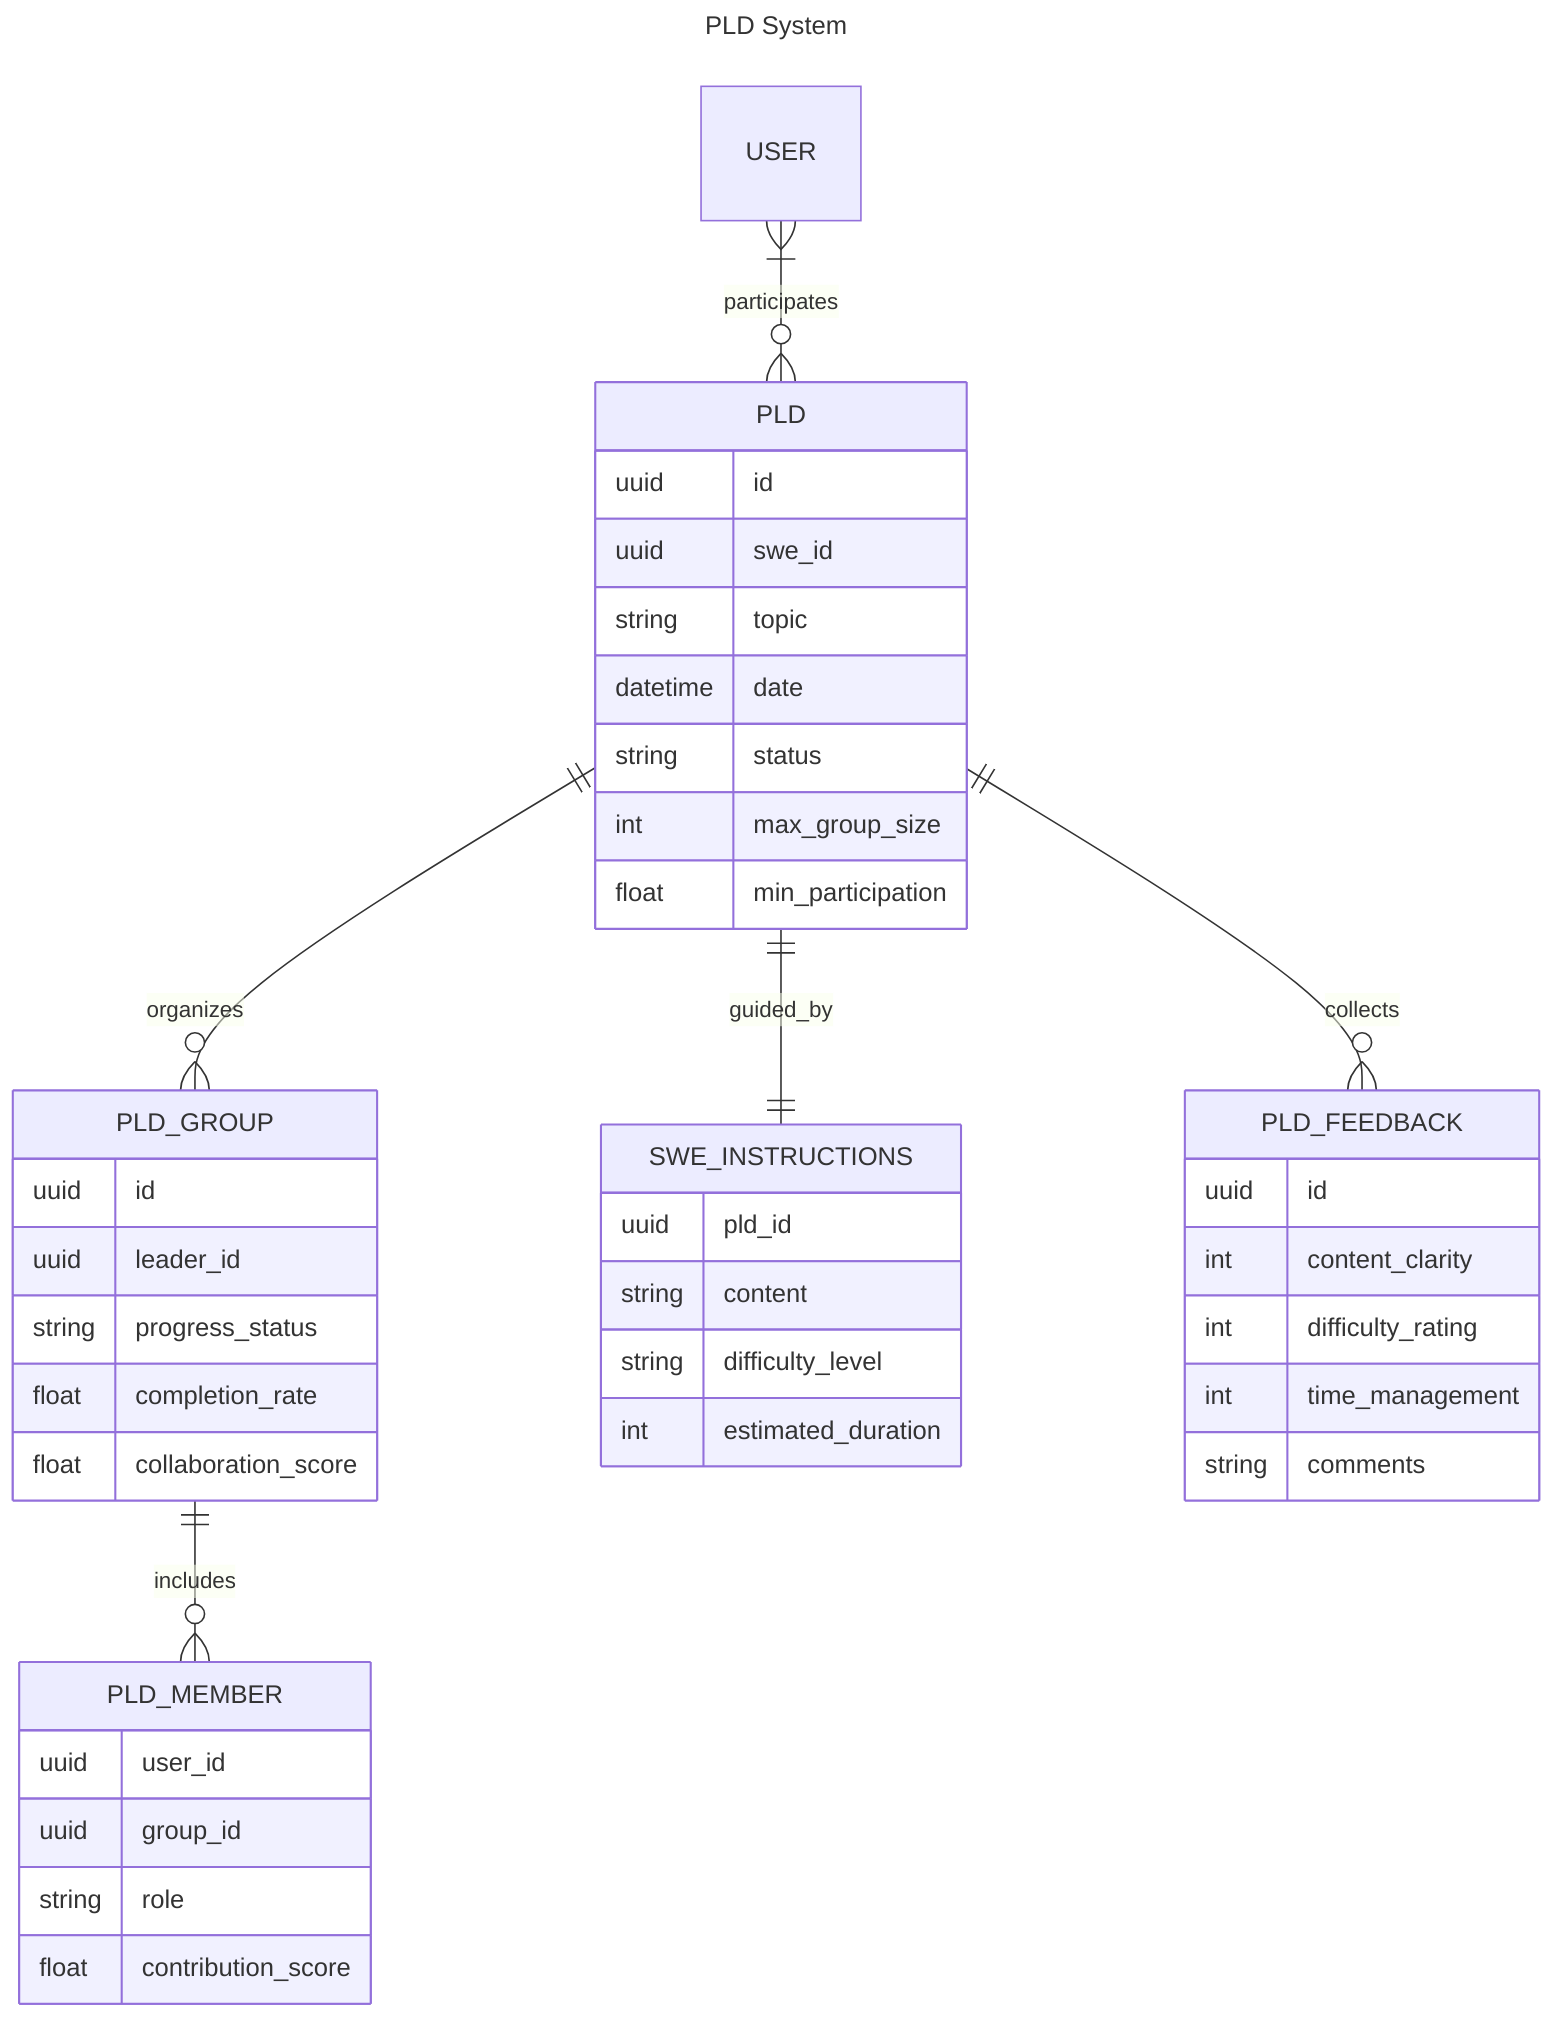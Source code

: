 ---
title: PLD System
---
erDiagram
    PLD {
        uuid id
        uuid swe_id
        string topic
        datetime date
        string status
        int max_group_size
        float min_participation
    }

    PLD_GROUP {
        uuid id
        uuid leader_id
        string progress_status
        float completion_rate
        float collaboration_score
    }

    PLD_MEMBER {
        uuid user_id
        uuid group_id
        string role
        float contribution_score
    }

    SWE_INSTRUCTIONS {
        uuid pld_id
        string content
        string difficulty_level
        int estimated_duration
    }

    PLD_FEEDBACK {
        uuid id
        int content_clarity
        int difficulty_rating
        int time_management
        string comments
    }

    PLD ||--o{ PLD_GROUP : organizes
    PLD_GROUP ||--o{ PLD_MEMBER : includes
    PLD ||--|| SWE_INSTRUCTIONS : guided_by
    PLD ||--o{ PLD_FEEDBACK : collects
    USER }|--o{ PLD : participates